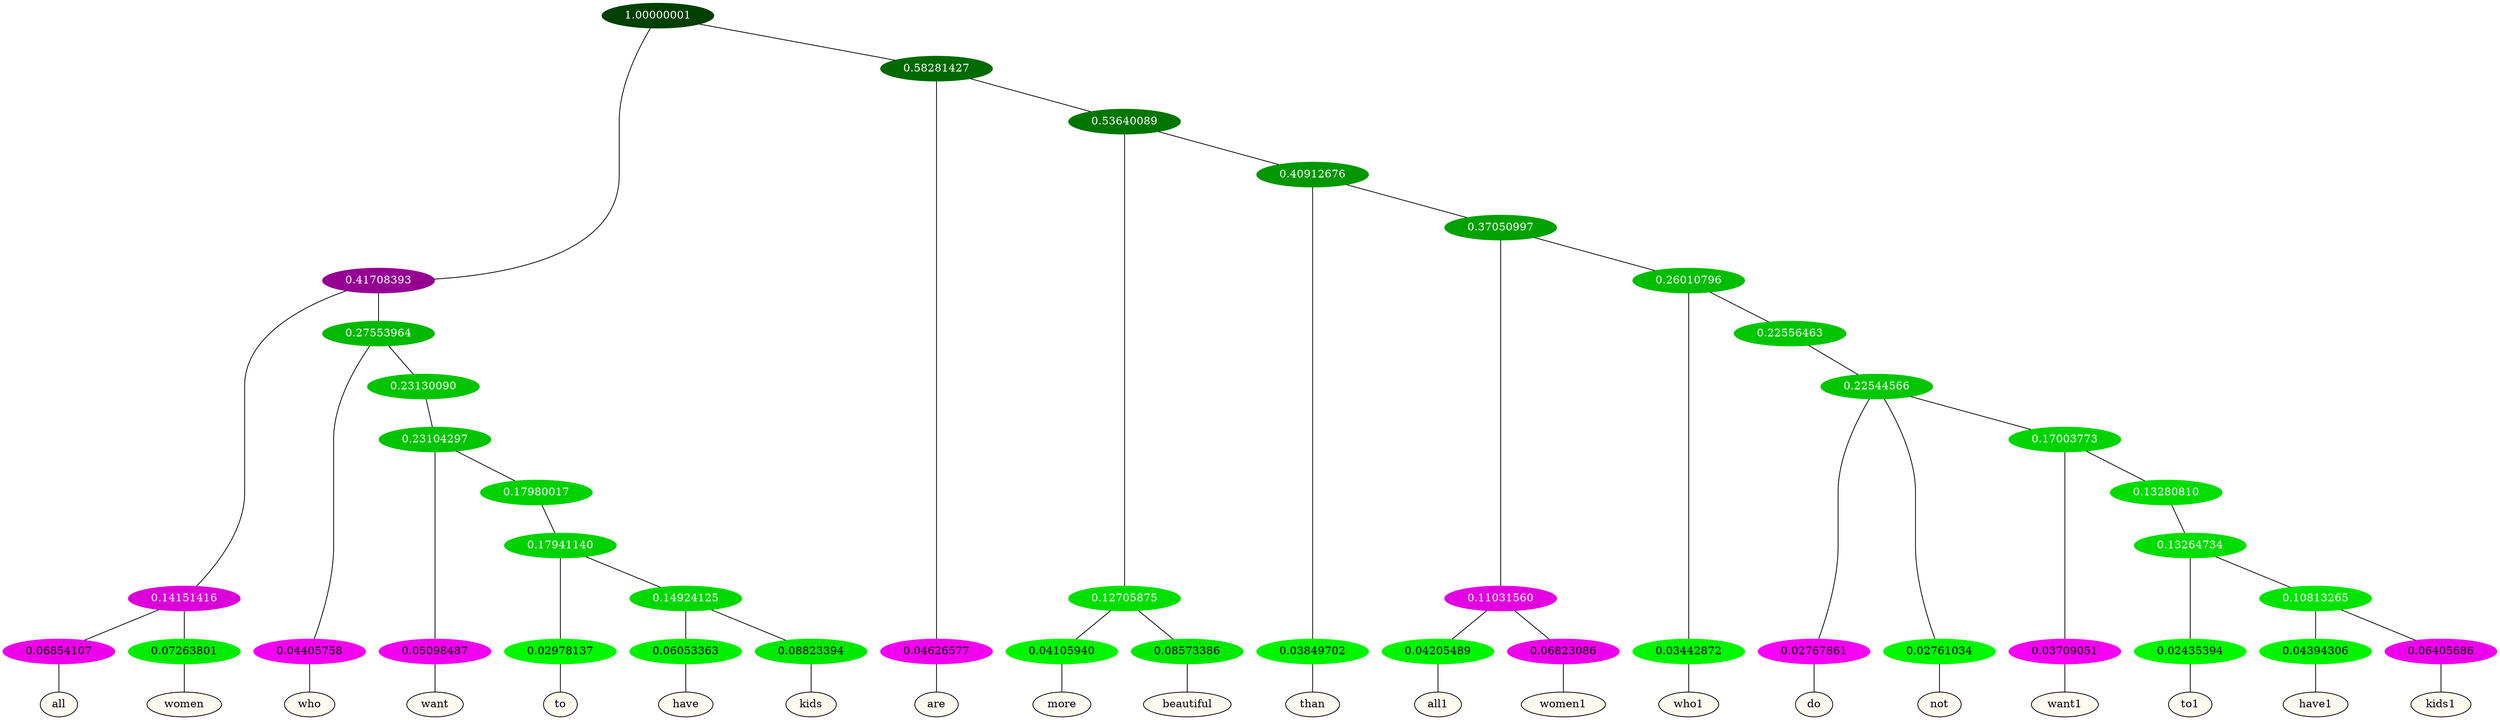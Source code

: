 graph {
	node [format=png height=0.15 nodesep=0.001 ordering=out overlap=prism overlap_scaling=0.01 ranksep=0.001 ratio=0.2 style=filled width=0.15]
	{
		rank=same
		a_w_7 [label=all color=black fillcolor=floralwhite style="filled,solid"]
		a_w_8 [label=women color=black fillcolor=floralwhite style="filled,solid"]
		a_w_9 [label=who color=black fillcolor=floralwhite style="filled,solid"]
		a_w_18 [label=want color=black fillcolor=floralwhite style="filled,solid"]
		a_w_27 [label=to color=black fillcolor=floralwhite style="filled,solid"]
		a_w_30 [label=have color=black fillcolor=floralwhite style="filled,solid"]
		a_w_31 [label=kids color=black fillcolor=floralwhite style="filled,solid"]
		a_w_5 [label=are color=black fillcolor=floralwhite style="filled,solid"]
		a_w_14 [label=more color=black fillcolor=floralwhite style="filled,solid"]
		a_w_15 [label=beautiful color=black fillcolor=floralwhite style="filled,solid"]
		a_w_16 [label=than color=black fillcolor=floralwhite style="filled,solid"]
		a_w_23 [label=all1 color=black fillcolor=floralwhite style="filled,solid"]
		a_w_24 [label=women1 color=black fillcolor=floralwhite style="filled,solid"]
		a_w_25 [label=who1 color=black fillcolor=floralwhite style="filled,solid"]
		a_w_32 [label=do color=black fillcolor=floralwhite style="filled,solid"]
		a_w_33 [label=not color=black fillcolor=floralwhite style="filled,solid"]
		a_w_35 [label=want1 color=black fillcolor=floralwhite style="filled,solid"]
		a_w_38 [label=to1 color=black fillcolor=floralwhite style="filled,solid"]
		a_w_40 [label=have1 color=black fillcolor=floralwhite style="filled,solid"]
		a_w_41 [label=kids1 color=black fillcolor=floralwhite style="filled,solid"]
	}
	a_n_7 -- a_w_7
	a_n_8 -- a_w_8
	a_n_9 -- a_w_9
	a_n_18 -- a_w_18
	a_n_27 -- a_w_27
	a_n_30 -- a_w_30
	a_n_31 -- a_w_31
	a_n_5 -- a_w_5
	a_n_14 -- a_w_14
	a_n_15 -- a_w_15
	a_n_16 -- a_w_16
	a_n_23 -- a_w_23
	a_n_24 -- a_w_24
	a_n_25 -- a_w_25
	a_n_32 -- a_w_32
	a_n_33 -- a_w_33
	a_n_35 -- a_w_35
	a_n_38 -- a_w_38
	a_n_40 -- a_w_40
	a_n_41 -- a_w_41
	{
		rank=same
		a_n_7 [label=0.06854107 color="0.835 1.000 0.931" fontcolor=black]
		a_n_8 [label=0.07263801 color="0.334 1.000 0.927" fontcolor=black]
		a_n_9 [label=0.04405758 color="0.835 1.000 0.956" fontcolor=black]
		a_n_18 [label=0.05098487 color="0.835 1.000 0.949" fontcolor=black]
		a_n_27 [label=0.02978137 color="0.334 1.000 0.970" fontcolor=black]
		a_n_30 [label=0.06053363 color="0.334 1.000 0.939" fontcolor=black]
		a_n_31 [label=0.08823394 color="0.334 1.000 0.912" fontcolor=black]
		a_n_5 [label=0.04626577 color="0.835 1.000 0.954" fontcolor=black]
		a_n_14 [label=0.04105940 color="0.334 1.000 0.959" fontcolor=black]
		a_n_15 [label=0.08573386 color="0.334 1.000 0.914" fontcolor=black]
		a_n_16 [label=0.03849702 color="0.334 1.000 0.962" fontcolor=black]
		a_n_23 [label=0.04205489 color="0.334 1.000 0.958" fontcolor=black]
		a_n_24 [label=0.06823086 color="0.835 1.000 0.932" fontcolor=black]
		a_n_25 [label=0.03442872 color="0.334 1.000 0.966" fontcolor=black]
		a_n_32 [label=0.02767861 color="0.835 1.000 0.972" fontcolor=black]
		a_n_33 [label=0.02761034 color="0.334 1.000 0.972" fontcolor=black]
		a_n_35 [label=0.03709051 color="0.835 1.000 0.963" fontcolor=black]
		a_n_38 [label=0.02435394 color="0.334 1.000 0.976" fontcolor=black]
		a_n_40 [label=0.04394306 color="0.334 1.000 0.956" fontcolor=black]
		a_n_41 [label=0.06405686 color="0.835 1.000 0.936" fontcolor=black]
	}
	a_n_0 [label=1.00000001 color="0.334 1.000 0.250" fontcolor=grey99]
	a_n_1 [label=0.41708393 color="0.835 1.000 0.583" fontcolor=grey99]
	a_n_0 -- a_n_1
	a_n_2 [label=0.58281427 color="0.334 1.000 0.417" fontcolor=grey99]
	a_n_0 -- a_n_2
	a_n_3 [label=0.14151416 color="0.835 1.000 0.858" fontcolor=grey99]
	a_n_1 -- a_n_3
	a_n_4 [label=0.27553964 color="0.334 1.000 0.724" fontcolor=grey99]
	a_n_1 -- a_n_4
	a_n_2 -- a_n_5
	a_n_6 [label=0.53640089 color="0.334 1.000 0.464" fontcolor=grey99]
	a_n_2 -- a_n_6
	a_n_3 -- a_n_7
	a_n_3 -- a_n_8
	a_n_4 -- a_n_9
	a_n_10 [label=0.23130090 color="0.334 1.000 0.769" fontcolor=grey99]
	a_n_4 -- a_n_10
	a_n_11 [label=0.12705875 color="0.334 1.000 0.873" fontcolor=grey99]
	a_n_6 -- a_n_11
	a_n_12 [label=0.40912676 color="0.334 1.000 0.591" fontcolor=grey99]
	a_n_6 -- a_n_12
	a_n_13 [label=0.23104297 color="0.334 1.000 0.769" fontcolor=grey99]
	a_n_10 -- a_n_13
	a_n_11 -- a_n_14
	a_n_11 -- a_n_15
	a_n_12 -- a_n_16
	a_n_17 [label=0.37050997 color="0.334 1.000 0.629" fontcolor=grey99]
	a_n_12 -- a_n_17
	a_n_13 -- a_n_18
	a_n_19 [label=0.17980017 color="0.334 1.000 0.820" fontcolor=grey99]
	a_n_13 -- a_n_19
	a_n_20 [label=0.11031560 color="0.835 1.000 0.890" fontcolor=grey99]
	a_n_17 -- a_n_20
	a_n_21 [label=0.26010796 color="0.334 1.000 0.740" fontcolor=grey99]
	a_n_17 -- a_n_21
	a_n_22 [label=0.17941140 color="0.334 1.000 0.821" fontcolor=grey99]
	a_n_19 -- a_n_22
	a_n_20 -- a_n_23
	a_n_20 -- a_n_24
	a_n_21 -- a_n_25
	a_n_26 [label=0.22556463 color="0.334 1.000 0.774" fontcolor=grey99]
	a_n_21 -- a_n_26
	a_n_22 -- a_n_27
	a_n_28 [label=0.14924125 color="0.334 1.000 0.851" fontcolor=grey99]
	a_n_22 -- a_n_28
	a_n_29 [label=0.22544566 color="0.334 1.000 0.775" fontcolor=grey99]
	a_n_26 -- a_n_29
	a_n_28 -- a_n_30
	a_n_28 -- a_n_31
	a_n_29 -- a_n_32
	a_n_29 -- a_n_33
	a_n_34 [label=0.17003773 color="0.334 1.000 0.830" fontcolor=grey99]
	a_n_29 -- a_n_34
	a_n_34 -- a_n_35
	a_n_36 [label=0.13280810 color="0.334 1.000 0.867" fontcolor=grey99]
	a_n_34 -- a_n_36
	a_n_37 [label=0.13264734 color="0.334 1.000 0.867" fontcolor=grey99]
	a_n_36 -- a_n_37
	a_n_37 -- a_n_38
	a_n_39 [label=0.10813265 color="0.334 1.000 0.892" fontcolor=grey99]
	a_n_37 -- a_n_39
	a_n_39 -- a_n_40
	a_n_39 -- a_n_41
}
